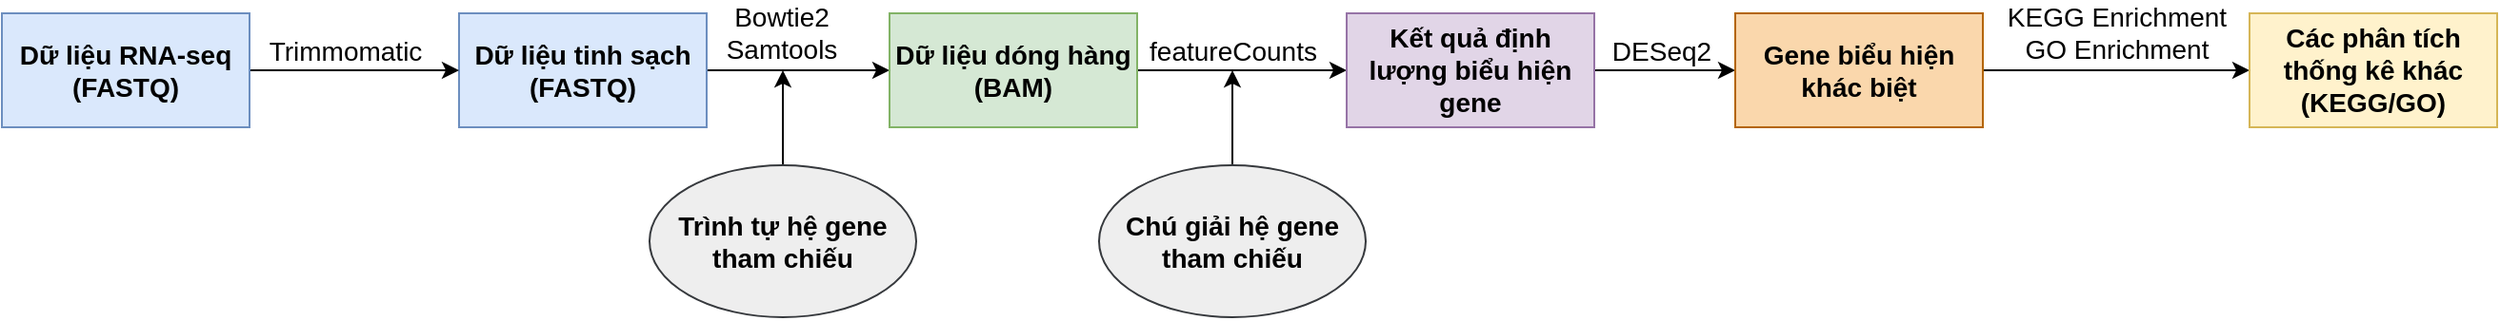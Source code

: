 <mxfile version="24.8.4">
  <diagram name="Trang-1" id="ShlabGhnvjp--ksyCTPQ">
    <mxGraphModel dx="2389" dy="857" grid="1" gridSize="10" guides="1" tooltips="1" connect="1" arrows="1" fold="1" page="1" pageScale="1" pageWidth="827" pageHeight="1169" math="0" shadow="0">
      <root>
        <mxCell id="0" />
        <mxCell id="1" parent="0" />
        <mxCell id="sNiazmsWfw9SS6X2D1LB-64" style="edgeStyle=orthogonalEdgeStyle;rounded=0;orthogonalLoop=1;jettySize=auto;html=1;" edge="1" parent="1" source="sNiazmsWfw9SS6X2D1LB-3">
          <mxGeometry relative="1" as="geometry">
            <mxPoint x="210" y="390" as="targetPoint" />
          </mxGeometry>
        </mxCell>
        <mxCell id="sNiazmsWfw9SS6X2D1LB-3" value="&lt;font style=&quot;font-size: 14px;&quot;&gt;&lt;b&gt;Trình tự hệ gene tham chiếu&lt;/b&gt;&lt;/font&gt;" style="ellipse;whiteSpace=wrap;html=1;fillColor=#eeeeee;strokeColor=#36393d;" vertex="1" parent="1">
          <mxGeometry x="140" y="440" width="140" height="80" as="geometry" />
        </mxCell>
        <mxCell id="sNiazmsWfw9SS6X2D1LB-61" style="edgeStyle=orthogonalEdgeStyle;rounded=0;orthogonalLoop=1;jettySize=auto;html=1;exitX=1;exitY=0.5;exitDx=0;exitDy=0;entryX=0;entryY=0.5;entryDx=0;entryDy=0;" edge="1" parent="1" source="sNiazmsWfw9SS6X2D1LB-23" target="sNiazmsWfw9SS6X2D1LB-31">
          <mxGeometry relative="1" as="geometry" />
        </mxCell>
        <mxCell id="sNiazmsWfw9SS6X2D1LB-63" value="&lt;font style=&quot;font-size: 14px;&quot;&gt;Bowtie2&lt;/font&gt;&lt;div&gt;&lt;font style=&quot;font-size: 14px;&quot;&gt;Samtools&lt;/font&gt;&lt;/div&gt;" style="edgeLabel;html=1;align=center;verticalAlign=middle;resizable=0;points=[];" vertex="1" connectable="0" parent="sNiazmsWfw9SS6X2D1LB-61">
          <mxGeometry x="-0.083" y="2" relative="1" as="geometry">
            <mxPoint x="-5" y="-18" as="offset" />
          </mxGeometry>
        </mxCell>
        <mxCell id="sNiazmsWfw9SS6X2D1LB-23" value="&lt;font style=&quot;font-size: 14px;&quot;&gt;&lt;font style=&quot;&quot;&gt;&lt;b&gt;Dữ liệu tinh sạch (FASTQ)&lt;/b&gt;&lt;/font&gt;&lt;/font&gt;" style="rounded=0;whiteSpace=wrap;html=1;strokeColor=#6c8ebf;align=center;verticalAlign=middle;fontFamily=Helvetica;fontSize=12;fillColor=#dae8fc;" vertex="1" parent="1">
          <mxGeometry x="40" y="360" width="130" height="60" as="geometry" />
        </mxCell>
        <mxCell id="sNiazmsWfw9SS6X2D1LB-37" style="edgeStyle=orthogonalEdgeStyle;rounded=0;orthogonalLoop=1;jettySize=auto;html=1;exitX=1;exitY=0.5;exitDx=0;exitDy=0;" edge="1" parent="1" source="sNiazmsWfw9SS6X2D1LB-31" target="sNiazmsWfw9SS6X2D1LB-36">
          <mxGeometry relative="1" as="geometry" />
        </mxCell>
        <mxCell id="sNiazmsWfw9SS6X2D1LB-38" value="&lt;font style=&quot;font-size: 14px;&quot;&gt;featureCounts&lt;/font&gt;" style="edgeLabel;html=1;align=center;verticalAlign=middle;resizable=0;points=[];" vertex="1" connectable="0" parent="sNiazmsWfw9SS6X2D1LB-37">
          <mxGeometry x="-0.125" y="-4" relative="1" as="geometry">
            <mxPoint x="2" y="-14" as="offset" />
          </mxGeometry>
        </mxCell>
        <mxCell id="sNiazmsWfw9SS6X2D1LB-31" value="&lt;span style=&quot;font-size: 14px;&quot;&gt;&lt;b&gt;Dữ liệu dóng hàng (BAM)&lt;/b&gt;&lt;/span&gt;" style="rounded=0;whiteSpace=wrap;html=1;strokeColor=#82b366;align=center;verticalAlign=middle;fontFamily=Helvetica;fontSize=12;fillColor=#d5e8d4;" vertex="1" parent="1">
          <mxGeometry x="266" y="360" width="130" height="60" as="geometry" />
        </mxCell>
        <mxCell id="sNiazmsWfw9SS6X2D1LB-43" style="edgeStyle=orthogonalEdgeStyle;rounded=0;orthogonalLoop=1;jettySize=auto;html=1;entryX=0;entryY=0.5;entryDx=0;entryDy=0;" edge="1" parent="1" source="sNiazmsWfw9SS6X2D1LB-36" target="sNiazmsWfw9SS6X2D1LB-42">
          <mxGeometry relative="1" as="geometry" />
        </mxCell>
        <mxCell id="sNiazmsWfw9SS6X2D1LB-44" value="&lt;font style=&quot;font-size: 14px;&quot;&gt;DESeq2&lt;/font&gt;" style="edgeLabel;html=1;align=center;verticalAlign=middle;resizable=0;points=[];" vertex="1" connectable="0" parent="sNiazmsWfw9SS6X2D1LB-43">
          <mxGeometry x="0.04" y="-1" relative="1" as="geometry">
            <mxPoint x="-4" y="-11" as="offset" />
          </mxGeometry>
        </mxCell>
        <mxCell id="sNiazmsWfw9SS6X2D1LB-36" value="&lt;span style=&quot;font-size: 14px;&quot;&gt;&lt;b&gt;Kết quả định lượng biểu hiện gene&lt;/b&gt;&lt;/span&gt;" style="rounded=0;whiteSpace=wrap;html=1;strokeColor=#9673a6;align=center;verticalAlign=middle;fontFamily=Helvetica;fontSize=12;fillColor=#e1d5e7;" vertex="1" parent="1">
          <mxGeometry x="506" y="360" width="130" height="60" as="geometry" />
        </mxCell>
        <mxCell id="sNiazmsWfw9SS6X2D1LB-41" style="edgeStyle=orthogonalEdgeStyle;rounded=0;orthogonalLoop=1;jettySize=auto;html=1;" edge="1" parent="1" source="sNiazmsWfw9SS6X2D1LB-40">
          <mxGeometry relative="1" as="geometry">
            <mxPoint x="446" y="390" as="targetPoint" />
          </mxGeometry>
        </mxCell>
        <mxCell id="sNiazmsWfw9SS6X2D1LB-40" value="&lt;font style=&quot;font-size: 14px;&quot;&gt;&lt;b&gt;Chú giải hệ gene tham chiếu&lt;/b&gt;&lt;/font&gt;" style="ellipse;whiteSpace=wrap;html=1;fillColor=#eeeeee;strokeColor=#36393d;" vertex="1" parent="1">
          <mxGeometry x="376" y="440" width="140" height="80" as="geometry" />
        </mxCell>
        <mxCell id="sNiazmsWfw9SS6X2D1LB-46" style="edgeStyle=orthogonalEdgeStyle;rounded=0;orthogonalLoop=1;jettySize=auto;html=1;entryX=0;entryY=0.5;entryDx=0;entryDy=0;" edge="1" parent="1" source="sNiazmsWfw9SS6X2D1LB-42" target="sNiazmsWfw9SS6X2D1LB-45">
          <mxGeometry relative="1" as="geometry" />
        </mxCell>
        <mxCell id="sNiazmsWfw9SS6X2D1LB-47" value="&lt;font style=&quot;font-size: 14px;&quot;&gt;KEGG Enrichment&lt;/font&gt;&lt;div&gt;&lt;font style=&quot;font-size: 14px;&quot;&gt;GO Enrichment&lt;/font&gt;&lt;/div&gt;" style="edgeLabel;html=1;align=center;verticalAlign=middle;resizable=0;points=[];" vertex="1" connectable="0" parent="sNiazmsWfw9SS6X2D1LB-46">
          <mxGeometry y="1" relative="1" as="geometry">
            <mxPoint y="-19" as="offset" />
          </mxGeometry>
        </mxCell>
        <mxCell id="sNiazmsWfw9SS6X2D1LB-42" value="&lt;span style=&quot;font-size: 14px;&quot;&gt;&lt;b&gt;Gene biểu hiện khác biệt&lt;/b&gt;&lt;/span&gt;" style="rounded=0;whiteSpace=wrap;html=1;strokeColor=#b46504;align=center;verticalAlign=middle;fontFamily=Helvetica;fontSize=12;fillColor=#fad7ac;" vertex="1" parent="1">
          <mxGeometry x="710" y="360" width="130" height="60" as="geometry" />
        </mxCell>
        <mxCell id="sNiazmsWfw9SS6X2D1LB-45" value="&lt;span style=&quot;font-size: 14px;&quot;&gt;&lt;b&gt;Các phân tích thống kê khác (KEGG/GO)&lt;/b&gt;&lt;/span&gt;" style="rounded=0;whiteSpace=wrap;html=1;strokeColor=#d6b656;align=center;verticalAlign=middle;fontFamily=Helvetica;fontSize=12;fillColor=#fff2cc;" vertex="1" parent="1">
          <mxGeometry x="980" y="360" width="130" height="60" as="geometry" />
        </mxCell>
        <mxCell id="sNiazmsWfw9SS6X2D1LB-59" style="edgeStyle=orthogonalEdgeStyle;rounded=0;orthogonalLoop=1;jettySize=auto;html=1;entryX=0;entryY=0.5;entryDx=0;entryDy=0;" edge="1" parent="1" source="sNiazmsWfw9SS6X2D1LB-58" target="sNiazmsWfw9SS6X2D1LB-23">
          <mxGeometry relative="1" as="geometry" />
        </mxCell>
        <mxCell id="sNiazmsWfw9SS6X2D1LB-60" value="&lt;font style=&quot;font-size: 14px;&quot;&gt;Trimmomatic&lt;/font&gt;" style="edgeLabel;html=1;align=center;verticalAlign=middle;resizable=0;points=[];" vertex="1" connectable="0" parent="sNiazmsWfw9SS6X2D1LB-59">
          <mxGeometry x="0.02" relative="1" as="geometry">
            <mxPoint x="-6" y="-10" as="offset" />
          </mxGeometry>
        </mxCell>
        <mxCell id="sNiazmsWfw9SS6X2D1LB-58" value="&lt;font style=&quot;font-size: 14px;&quot;&gt;&lt;font style=&quot;&quot;&gt;&lt;b&gt;Dữ liệu RNA-seq (FASTQ)&lt;/b&gt;&lt;/font&gt;&lt;/font&gt;" style="rounded=0;whiteSpace=wrap;html=1;strokeColor=#6c8ebf;align=center;verticalAlign=middle;fontFamily=Helvetica;fontSize=12;fillColor=#dae8fc;" vertex="1" parent="1">
          <mxGeometry x="-200" y="360" width="130" height="60" as="geometry" />
        </mxCell>
      </root>
    </mxGraphModel>
  </diagram>
</mxfile>
